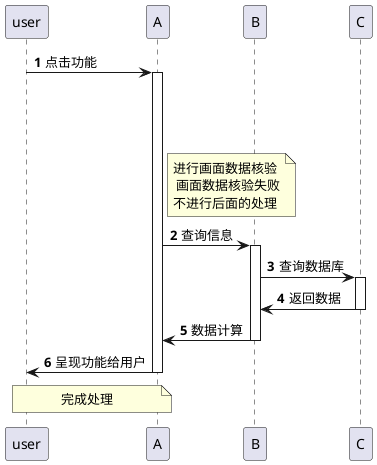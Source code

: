 @startuml
'https://plantuml.com/sequence-diagram

autonumber

user -> A:点击功能
||68||
note right A : 进行画面数据核验\n 画面数据核验失败\n不进行后面的处理
activate A
A-> B : 查询信息
activate B
B->C : 查询数据库
activate C
C-> B: 返回数据
deactivate C
B-> A : 数据计算
deactivate B
A-> user : 呈现功能给用户
note over A,user
完成处理
end note
deactivate A
@enduml